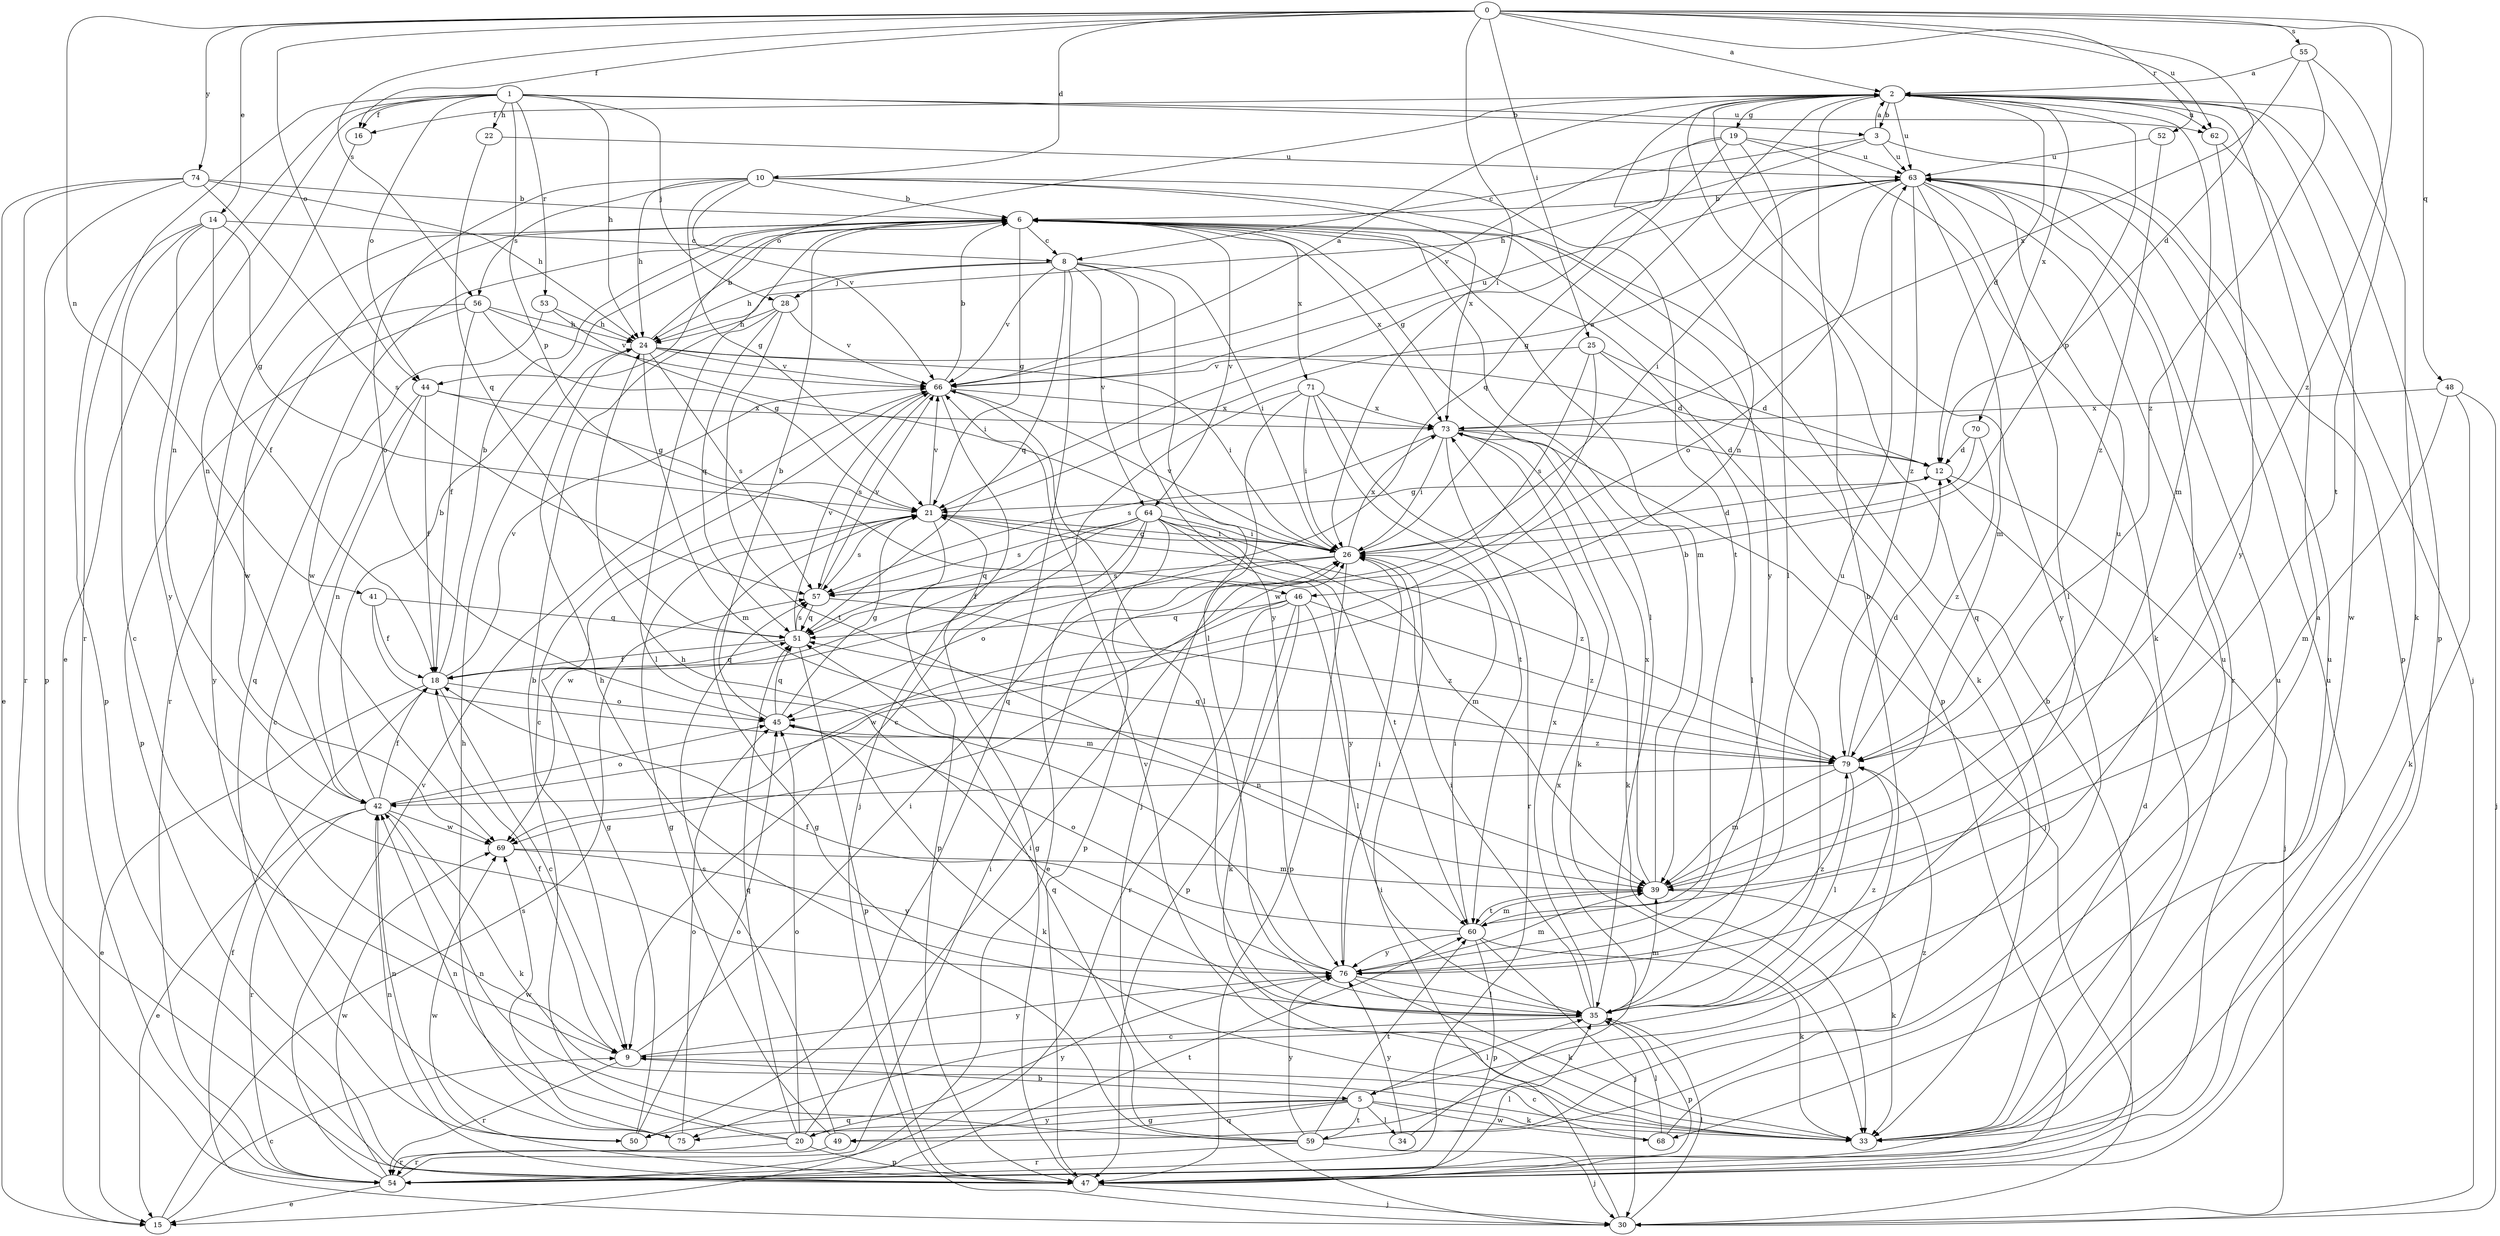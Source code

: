 strict digraph  {
0;
1;
2;
3;
5;
6;
8;
9;
10;
12;
14;
15;
16;
18;
19;
20;
21;
22;
24;
25;
26;
28;
30;
33;
34;
35;
39;
41;
42;
44;
45;
46;
47;
48;
49;
50;
51;
52;
53;
54;
55;
56;
57;
59;
60;
62;
63;
64;
66;
68;
69;
70;
71;
73;
74;
75;
76;
79;
0 -> 2  [label=a];
0 -> 10  [label=d];
0 -> 12  [label=d];
0 -> 14  [label=e];
0 -> 16  [label=f];
0 -> 25  [label=i];
0 -> 26  [label=i];
0 -> 41  [label=n];
0 -> 44  [label=o];
0 -> 48  [label=q];
0 -> 52  [label=r];
0 -> 55  [label=s];
0 -> 56  [label=s];
0 -> 62  [label=u];
0 -> 74  [label=y];
0 -> 79  [label=z];
1 -> 3  [label=b];
1 -> 15  [label=e];
1 -> 16  [label=f];
1 -> 22  [label=h];
1 -> 24  [label=h];
1 -> 28  [label=j];
1 -> 42  [label=n];
1 -> 44  [label=o];
1 -> 46  [label=p];
1 -> 53  [label=r];
1 -> 54  [label=r];
1 -> 62  [label=u];
2 -> 3  [label=b];
2 -> 5  [label=b];
2 -> 12  [label=d];
2 -> 16  [label=f];
2 -> 19  [label=g];
2 -> 33  [label=k];
2 -> 39  [label=m];
2 -> 42  [label=n];
2 -> 44  [label=o];
2 -> 46  [label=p];
2 -> 47  [label=p];
2 -> 49  [label=q];
2 -> 62  [label=u];
2 -> 63  [label=u];
2 -> 68  [label=w];
2 -> 70  [label=x];
2 -> 75  [label=y];
3 -> 2  [label=a];
3 -> 8  [label=c];
3 -> 24  [label=h];
3 -> 47  [label=p];
3 -> 63  [label=u];
5 -> 20  [label=g];
5 -> 33  [label=k];
5 -> 34  [label=l];
5 -> 35  [label=l];
5 -> 49  [label=q];
5 -> 50  [label=q];
5 -> 59  [label=t];
5 -> 68  [label=w];
5 -> 75  [label=y];
6 -> 8  [label=c];
6 -> 21  [label=g];
6 -> 33  [label=k];
6 -> 35  [label=l];
6 -> 39  [label=m];
6 -> 47  [label=p];
6 -> 50  [label=q];
6 -> 54  [label=r];
6 -> 64  [label=v];
6 -> 71  [label=x];
6 -> 73  [label=x];
6 -> 75  [label=y];
8 -> 24  [label=h];
8 -> 26  [label=i];
8 -> 28  [label=j];
8 -> 35  [label=l];
8 -> 50  [label=q];
8 -> 51  [label=q];
8 -> 64  [label=v];
8 -> 66  [label=v];
8 -> 76  [label=y];
9 -> 5  [label=b];
9 -> 18  [label=f];
9 -> 26  [label=i];
9 -> 54  [label=r];
9 -> 76  [label=y];
10 -> 6  [label=b];
10 -> 21  [label=g];
10 -> 24  [label=h];
10 -> 45  [label=o];
10 -> 56  [label=s];
10 -> 60  [label=t];
10 -> 66  [label=v];
10 -> 73  [label=x];
10 -> 76  [label=y];
12 -> 21  [label=g];
12 -> 30  [label=j];
14 -> 8  [label=c];
14 -> 9  [label=c];
14 -> 18  [label=f];
14 -> 21  [label=g];
14 -> 47  [label=p];
14 -> 76  [label=y];
15 -> 9  [label=c];
15 -> 57  [label=s];
16 -> 42  [label=n];
18 -> 6  [label=b];
18 -> 9  [label=c];
18 -> 15  [label=e];
18 -> 45  [label=o];
18 -> 51  [label=q];
18 -> 66  [label=v];
19 -> 21  [label=g];
19 -> 33  [label=k];
19 -> 35  [label=l];
19 -> 51  [label=q];
19 -> 63  [label=u];
19 -> 66  [label=v];
20 -> 6  [label=b];
20 -> 26  [label=i];
20 -> 42  [label=n];
20 -> 45  [label=o];
20 -> 47  [label=p];
20 -> 51  [label=q];
20 -> 54  [label=r];
20 -> 76  [label=y];
21 -> 26  [label=i];
21 -> 47  [label=p];
21 -> 57  [label=s];
21 -> 66  [label=v];
21 -> 79  [label=z];
22 -> 51  [label=q];
22 -> 63  [label=u];
24 -> 6  [label=b];
24 -> 12  [label=d];
24 -> 26  [label=i];
24 -> 39  [label=m];
24 -> 57  [label=s];
24 -> 66  [label=v];
25 -> 12  [label=d];
25 -> 35  [label=l];
25 -> 57  [label=s];
25 -> 66  [label=v];
25 -> 69  [label=w];
26 -> 2  [label=a];
26 -> 12  [label=d];
26 -> 21  [label=g];
26 -> 45  [label=o];
26 -> 47  [label=p];
26 -> 57  [label=s];
26 -> 66  [label=v];
26 -> 73  [label=x];
28 -> 24  [label=h];
28 -> 35  [label=l];
28 -> 51  [label=q];
28 -> 60  [label=t];
28 -> 66  [label=v];
30 -> 18  [label=f];
30 -> 26  [label=i];
30 -> 35  [label=l];
33 -> 12  [label=d];
33 -> 63  [label=u];
33 -> 66  [label=v];
34 -> 73  [label=x];
34 -> 76  [label=y];
35 -> 9  [label=c];
35 -> 24  [label=h];
35 -> 26  [label=i];
35 -> 39  [label=m];
35 -> 47  [label=p];
35 -> 73  [label=x];
35 -> 79  [label=z];
39 -> 6  [label=b];
39 -> 33  [label=k];
39 -> 60  [label=t];
39 -> 63  [label=u];
39 -> 73  [label=x];
41 -> 18  [label=f];
41 -> 39  [label=m];
41 -> 51  [label=q];
42 -> 6  [label=b];
42 -> 15  [label=e];
42 -> 18  [label=f];
42 -> 33  [label=k];
42 -> 45  [label=o];
42 -> 54  [label=r];
42 -> 69  [label=w];
44 -> 9  [label=c];
44 -> 18  [label=f];
44 -> 21  [label=g];
44 -> 42  [label=n];
44 -> 73  [label=x];
45 -> 6  [label=b];
45 -> 21  [label=g];
45 -> 33  [label=k];
45 -> 51  [label=q];
45 -> 79  [label=z];
46 -> 33  [label=k];
46 -> 35  [label=l];
46 -> 47  [label=p];
46 -> 51  [label=q];
46 -> 54  [label=r];
46 -> 69  [label=w];
46 -> 79  [label=z];
47 -> 6  [label=b];
47 -> 21  [label=g];
47 -> 30  [label=j];
47 -> 42  [label=n];
47 -> 63  [label=u];
47 -> 69  [label=w];
48 -> 30  [label=j];
48 -> 33  [label=k];
48 -> 39  [label=m];
48 -> 73  [label=x];
49 -> 21  [label=g];
49 -> 54  [label=r];
49 -> 57  [label=s];
50 -> 21  [label=g];
50 -> 42  [label=n];
50 -> 45  [label=o];
51 -> 18  [label=f];
51 -> 47  [label=p];
51 -> 57  [label=s];
51 -> 66  [label=v];
52 -> 63  [label=u];
52 -> 79  [label=z];
53 -> 24  [label=h];
53 -> 26  [label=i];
53 -> 69  [label=w];
54 -> 15  [label=e];
54 -> 26  [label=i];
54 -> 35  [label=l];
54 -> 60  [label=t];
54 -> 63  [label=u];
54 -> 66  [label=v];
54 -> 69  [label=w];
55 -> 2  [label=a];
55 -> 60  [label=t];
55 -> 73  [label=x];
55 -> 79  [label=z];
56 -> 18  [label=f];
56 -> 21  [label=g];
56 -> 24  [label=h];
56 -> 47  [label=p];
56 -> 66  [label=v];
56 -> 69  [label=w];
57 -> 51  [label=q];
57 -> 66  [label=v];
57 -> 79  [label=z];
59 -> 21  [label=g];
59 -> 30  [label=j];
59 -> 42  [label=n];
59 -> 51  [label=q];
59 -> 54  [label=r];
59 -> 60  [label=t];
59 -> 63  [label=u];
59 -> 76  [label=y];
59 -> 79  [label=z];
60 -> 26  [label=i];
60 -> 30  [label=j];
60 -> 33  [label=k];
60 -> 39  [label=m];
60 -> 45  [label=o];
60 -> 47  [label=p];
60 -> 76  [label=y];
62 -> 30  [label=j];
62 -> 76  [label=y];
63 -> 6  [label=b];
63 -> 21  [label=g];
63 -> 26  [label=i];
63 -> 35  [label=l];
63 -> 39  [label=m];
63 -> 45  [label=o];
63 -> 54  [label=r];
63 -> 79  [label=z];
64 -> 15  [label=e];
64 -> 18  [label=f];
64 -> 26  [label=i];
64 -> 39  [label=m];
64 -> 47  [label=p];
64 -> 51  [label=q];
64 -> 57  [label=s];
64 -> 60  [label=t];
64 -> 69  [label=w];
64 -> 76  [label=y];
66 -> 2  [label=a];
66 -> 6  [label=b];
66 -> 9  [label=c];
66 -> 30  [label=j];
66 -> 35  [label=l];
66 -> 57  [label=s];
66 -> 63  [label=u];
66 -> 73  [label=x];
68 -> 2  [label=a];
68 -> 9  [label=c];
68 -> 35  [label=l];
69 -> 39  [label=m];
69 -> 76  [label=y];
70 -> 12  [label=d];
70 -> 26  [label=i];
70 -> 79  [label=z];
71 -> 9  [label=c];
71 -> 26  [label=i];
71 -> 30  [label=j];
71 -> 33  [label=k];
71 -> 60  [label=t];
71 -> 73  [label=x];
73 -> 12  [label=d];
73 -> 26  [label=i];
73 -> 30  [label=j];
73 -> 33  [label=k];
73 -> 54  [label=r];
73 -> 57  [label=s];
74 -> 6  [label=b];
74 -> 15  [label=e];
74 -> 24  [label=h];
74 -> 47  [label=p];
74 -> 54  [label=r];
74 -> 57  [label=s];
75 -> 24  [label=h];
75 -> 45  [label=o];
75 -> 69  [label=w];
76 -> 18  [label=f];
76 -> 24  [label=h];
76 -> 26  [label=i];
76 -> 33  [label=k];
76 -> 35  [label=l];
76 -> 39  [label=m];
76 -> 63  [label=u];
76 -> 79  [label=z];
79 -> 12  [label=d];
79 -> 35  [label=l];
79 -> 39  [label=m];
79 -> 42  [label=n];
79 -> 51  [label=q];
}
